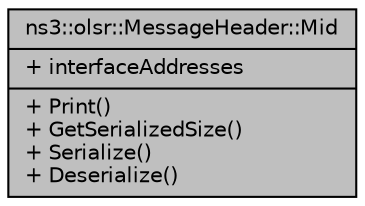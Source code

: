 digraph "ns3::olsr::MessageHeader::Mid"
{
  edge [fontname="Helvetica",fontsize="10",labelfontname="Helvetica",labelfontsize="10"];
  node [fontname="Helvetica",fontsize="10",shape=record];
  Node1 [label="{ns3::olsr::MessageHeader::Mid\n|+ interfaceAddresses\l|+ Print()\l+ GetSerializedSize()\l+ Serialize()\l+ Deserialize()\l}",height=0.2,width=0.4,color="black", fillcolor="grey75", style="filled", fontcolor="black"];
}
